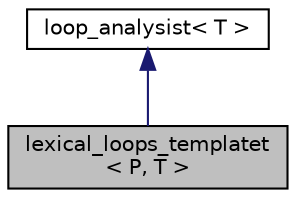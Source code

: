 digraph "lexical_loops_templatet&lt; P, T &gt;"
{
 // LATEX_PDF_SIZE
  bgcolor="transparent";
  edge [fontname="Helvetica",fontsize="10",labelfontname="Helvetica",labelfontsize="10"];
  node [fontname="Helvetica",fontsize="10",shape=record];
  Node1 [label="lexical_loops_templatet\l\< P, T \>",height=0.2,width=0.4,color="black", fillcolor="grey75", style="filled", fontcolor="black",tooltip="Main driver for working out if a class (normally goto_programt) has any lexical loops."];
  Node2 -> Node1 [dir="back",color="midnightblue",fontsize="10",style="solid",fontname="Helvetica"];
  Node2 [label="loop_analysist\< T \>",height=0.2,width=0.4,color="black",URL="$classloop__analysist.html",tooltip=" "];
}
